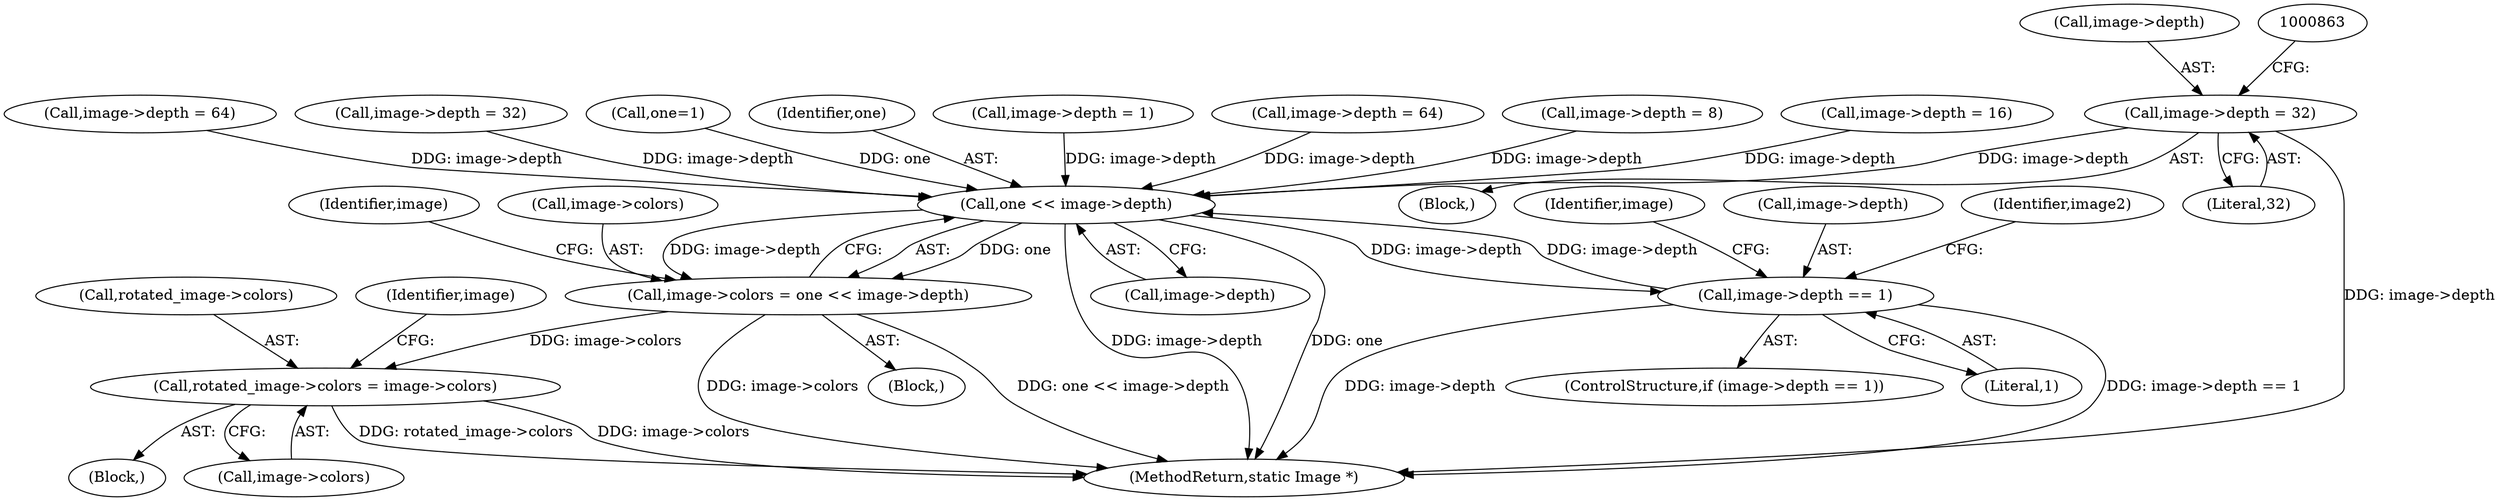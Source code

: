 digraph "0_ImageMagick_f6e9d0d9955e85bdd7540b251cd50d598dacc5e6_33@pointer" {
"1000857" [label="(Call,image->depth = 32)"];
"1000965" [label="(Call,one << image->depth)"];
"1000961" [label="(Call,image->colors = one << image->depth)"];
"1001510" [label="(Call,rotated_image->colors = image->colors)"];
"1001454" [label="(Call,image->depth == 1)"];
"1000774" [label="(Call,image->depth = 1)"];
"1000962" [label="(Call,image->colors)"];
"1000858" [label="(Call,image->depth)"];
"1001511" [label="(Call,rotated_image->colors)"];
"1001461" [label="(Identifier,image)"];
"1000965" [label="(Call,one << image->depth)"];
"1001455" [label="(Call,image->depth)"];
"1001458" [label="(Literal,1)"];
"1001514" [label="(Call,image->colors)"];
"1000967" [label="(Call,image->depth)"];
"1000974" [label="(Identifier,image)"];
"1000838" [label="(Call,image->depth = 64)"];
"1000780" [label="(Call,image->depth = 8)"];
"1000798" [label="(Call,image->depth = 16)"];
"1000889" [label="(Call,image->depth = 64)"];
"1001510" [label="(Call,rotated_image->colors = image->colors)"];
"1000818" [label="(Call,image->depth = 32)"];
"1001483" [label="(Block,)"];
"1000961" [label="(Call,image->colors = one << image->depth)"];
"1000382" [label="(Block,)"];
"1001453" [label="(ControlStructure,if (image->depth == 1))"];
"1000861" [label="(Literal,32)"];
"1001454" [label="(Call,image->depth == 1)"];
"1001466" [label="(Identifier,image2)"];
"1000958" [label="(Call,one=1)"];
"1000857" [label="(Call,image->depth = 32)"];
"1000966" [label="(Identifier,one)"];
"1001781" [label="(MethodReturn,static Image *)"];
"1001519" [label="(Identifier,image)"];
"1000762" [label="(Block,)"];
"1000857" -> "1000762"  [label="AST: "];
"1000857" -> "1000861"  [label="CFG: "];
"1000858" -> "1000857"  [label="AST: "];
"1000861" -> "1000857"  [label="AST: "];
"1000863" -> "1000857"  [label="CFG: "];
"1000857" -> "1001781"  [label="DDG: image->depth"];
"1000857" -> "1000965"  [label="DDG: image->depth"];
"1000965" -> "1000961"  [label="AST: "];
"1000965" -> "1000967"  [label="CFG: "];
"1000966" -> "1000965"  [label="AST: "];
"1000967" -> "1000965"  [label="AST: "];
"1000961" -> "1000965"  [label="CFG: "];
"1000965" -> "1001781"  [label="DDG: image->depth"];
"1000965" -> "1001781"  [label="DDG: one"];
"1000965" -> "1000961"  [label="DDG: one"];
"1000965" -> "1000961"  [label="DDG: image->depth"];
"1000958" -> "1000965"  [label="DDG: one"];
"1000780" -> "1000965"  [label="DDG: image->depth"];
"1000889" -> "1000965"  [label="DDG: image->depth"];
"1000798" -> "1000965"  [label="DDG: image->depth"];
"1001454" -> "1000965"  [label="DDG: image->depth"];
"1000818" -> "1000965"  [label="DDG: image->depth"];
"1000838" -> "1000965"  [label="DDG: image->depth"];
"1000774" -> "1000965"  [label="DDG: image->depth"];
"1000965" -> "1001454"  [label="DDG: image->depth"];
"1000961" -> "1000382"  [label="AST: "];
"1000962" -> "1000961"  [label="AST: "];
"1000974" -> "1000961"  [label="CFG: "];
"1000961" -> "1001781"  [label="DDG: one << image->depth"];
"1000961" -> "1001781"  [label="DDG: image->colors"];
"1000961" -> "1001510"  [label="DDG: image->colors"];
"1001510" -> "1001483"  [label="AST: "];
"1001510" -> "1001514"  [label="CFG: "];
"1001511" -> "1001510"  [label="AST: "];
"1001514" -> "1001510"  [label="AST: "];
"1001519" -> "1001510"  [label="CFG: "];
"1001510" -> "1001781"  [label="DDG: rotated_image->colors"];
"1001510" -> "1001781"  [label="DDG: image->colors"];
"1001454" -> "1001453"  [label="AST: "];
"1001454" -> "1001458"  [label="CFG: "];
"1001455" -> "1001454"  [label="AST: "];
"1001458" -> "1001454"  [label="AST: "];
"1001461" -> "1001454"  [label="CFG: "];
"1001466" -> "1001454"  [label="CFG: "];
"1001454" -> "1001781"  [label="DDG: image->depth"];
"1001454" -> "1001781"  [label="DDG: image->depth == 1"];
}
